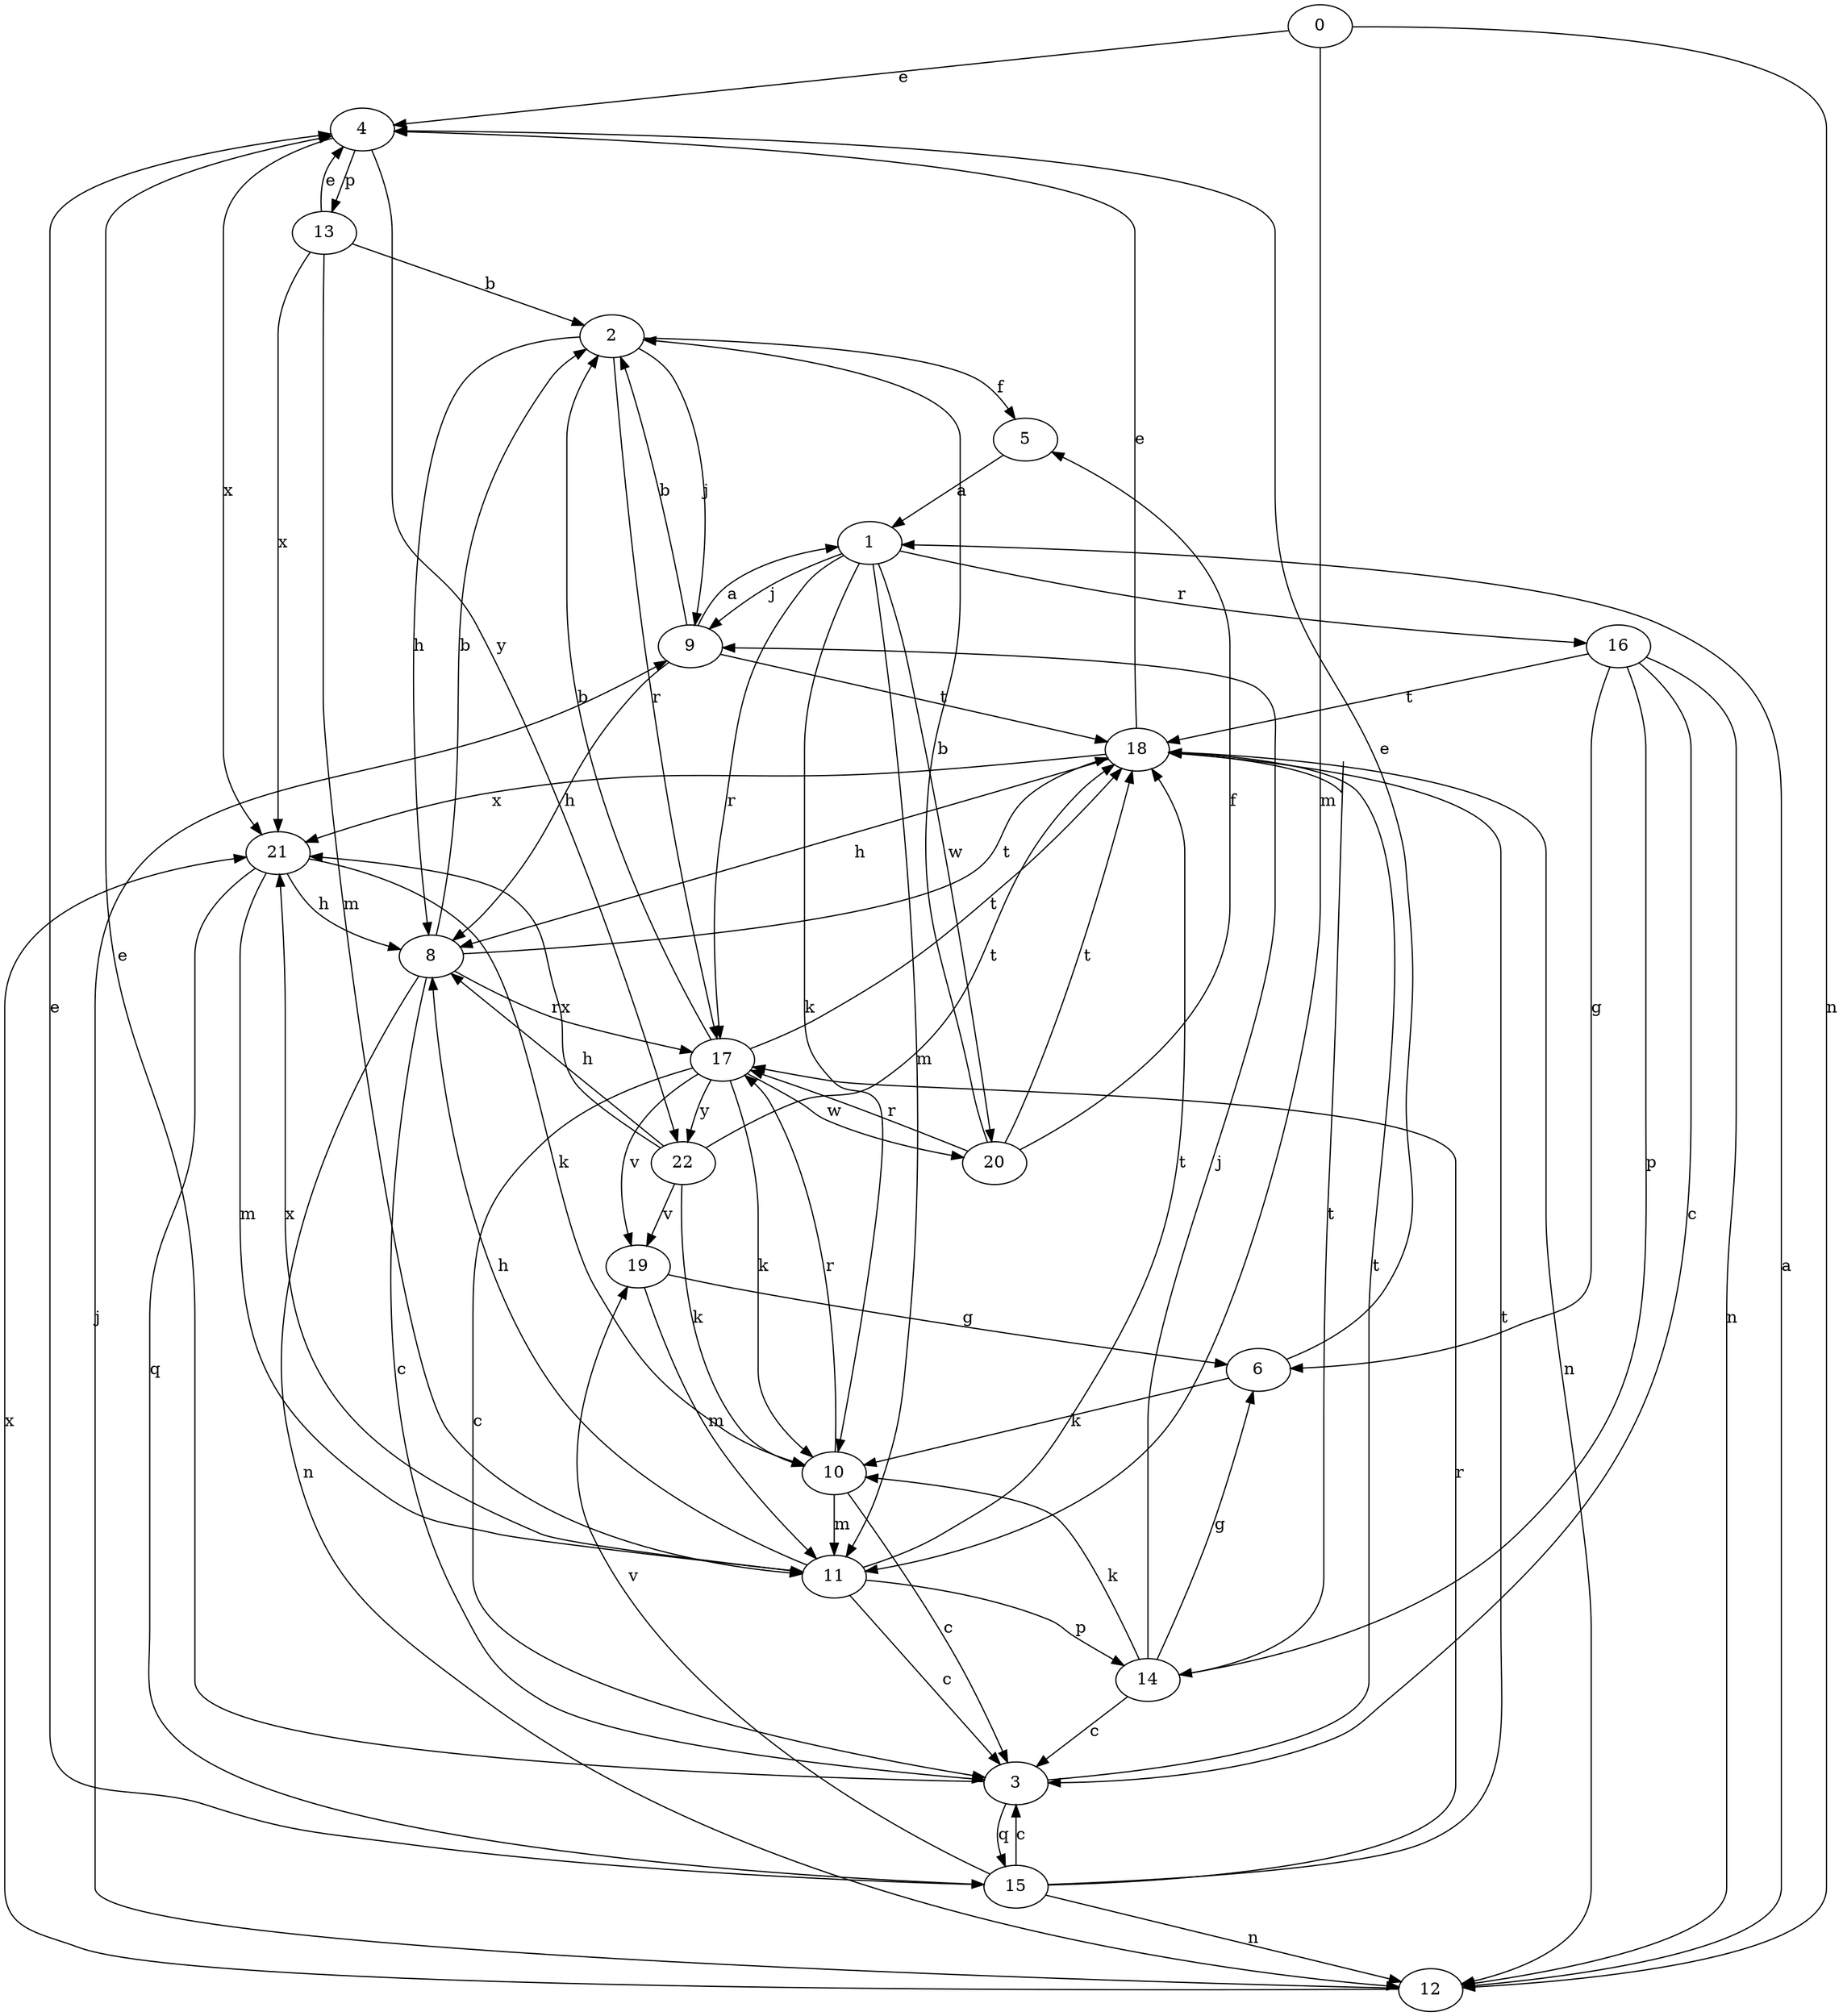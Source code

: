 strict digraph  {
0;
1;
2;
3;
4;
5;
6;
8;
9;
10;
11;
12;
13;
14;
15;
16;
17;
18;
19;
20;
21;
22;
0 -> 4  [label=e];
0 -> 11  [label=m];
0 -> 12  [label=n];
1 -> 9  [label=j];
1 -> 10  [label=k];
1 -> 11  [label=m];
1 -> 16  [label=r];
1 -> 17  [label=r];
1 -> 20  [label=w];
2 -> 5  [label=f];
2 -> 8  [label=h];
2 -> 9  [label=j];
2 -> 17  [label=r];
3 -> 4  [label=e];
3 -> 15  [label=q];
3 -> 18  [label=t];
4 -> 13  [label=p];
4 -> 21  [label=x];
4 -> 22  [label=y];
5 -> 1  [label=a];
6 -> 4  [label=e];
6 -> 10  [label=k];
8 -> 2  [label=b];
8 -> 3  [label=c];
8 -> 12  [label=n];
8 -> 17  [label=r];
8 -> 18  [label=t];
9 -> 1  [label=a];
9 -> 2  [label=b];
9 -> 8  [label=h];
9 -> 18  [label=t];
10 -> 3  [label=c];
10 -> 11  [label=m];
10 -> 17  [label=r];
11 -> 3  [label=c];
11 -> 8  [label=h];
11 -> 14  [label=p];
11 -> 18  [label=t];
11 -> 21  [label=x];
12 -> 1  [label=a];
12 -> 9  [label=j];
12 -> 21  [label=x];
13 -> 2  [label=b];
13 -> 4  [label=e];
13 -> 11  [label=m];
13 -> 21  [label=x];
14 -> 3  [label=c];
14 -> 6  [label=g];
14 -> 9  [label=j];
14 -> 10  [label=k];
14 -> 18  [label=t];
15 -> 3  [label=c];
15 -> 4  [label=e];
15 -> 12  [label=n];
15 -> 17  [label=r];
15 -> 18  [label=t];
15 -> 19  [label=v];
16 -> 3  [label=c];
16 -> 6  [label=g];
16 -> 12  [label=n];
16 -> 14  [label=p];
16 -> 18  [label=t];
17 -> 2  [label=b];
17 -> 3  [label=c];
17 -> 10  [label=k];
17 -> 18  [label=t];
17 -> 19  [label=v];
17 -> 20  [label=w];
17 -> 22  [label=y];
18 -> 4  [label=e];
18 -> 8  [label=h];
18 -> 12  [label=n];
18 -> 21  [label=x];
19 -> 6  [label=g];
19 -> 11  [label=m];
20 -> 2  [label=b];
20 -> 5  [label=f];
20 -> 17  [label=r];
20 -> 18  [label=t];
21 -> 8  [label=h];
21 -> 10  [label=k];
21 -> 11  [label=m];
21 -> 15  [label=q];
22 -> 8  [label=h];
22 -> 10  [label=k];
22 -> 18  [label=t];
22 -> 19  [label=v];
22 -> 21  [label=x];
}
